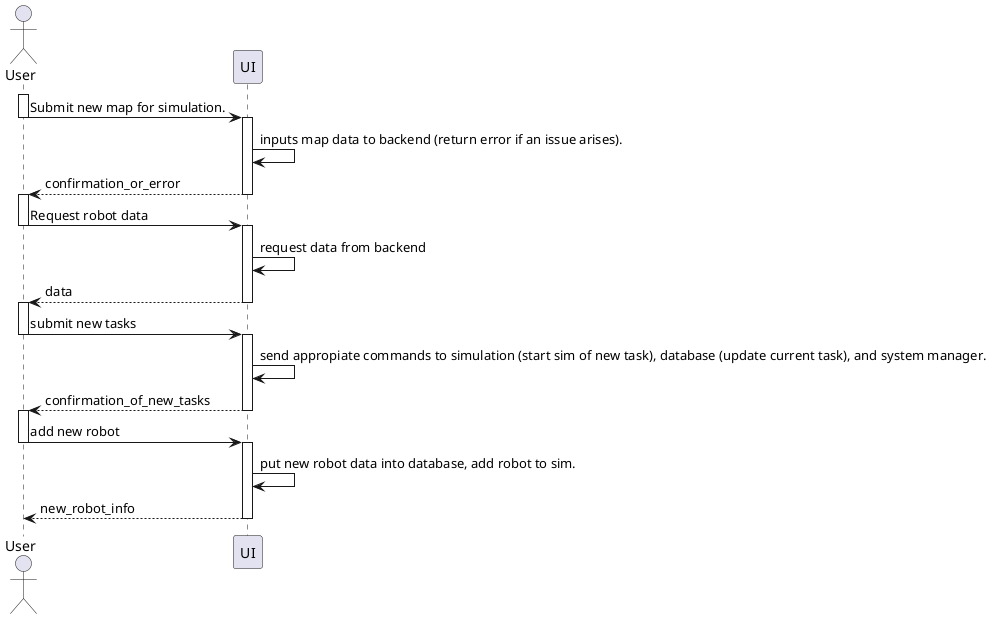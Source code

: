 @startuml ABasicSeqDiagram


actor User
participant UI

activate User 
User -> UI: Submit new map for simulation. 
deactivate User 

activate UI
UI -> UI: inputs map data to backend (return error if an issue arises).
return confirmation_or_error
deactivate UI

activate User 
User -> UI: Request robot data 
deactivate User 

activate UI
UI -> UI: request data from backend
return data
deactivate UI

activate User 
User -> UI: submit new tasks
deactivate User 

activate UI
UI -> UI: send appropiate commands to simulation (start sim of new task), database (update current task), and system manager.
return confirmation_of_new_tasks
deactivate UI

activate User 
User -> UI: add new robot 
deactivate User 

activate UI
UI -> UI: put new robot data into database, add robot to sim.
return new_robot_info
deactivate UI


